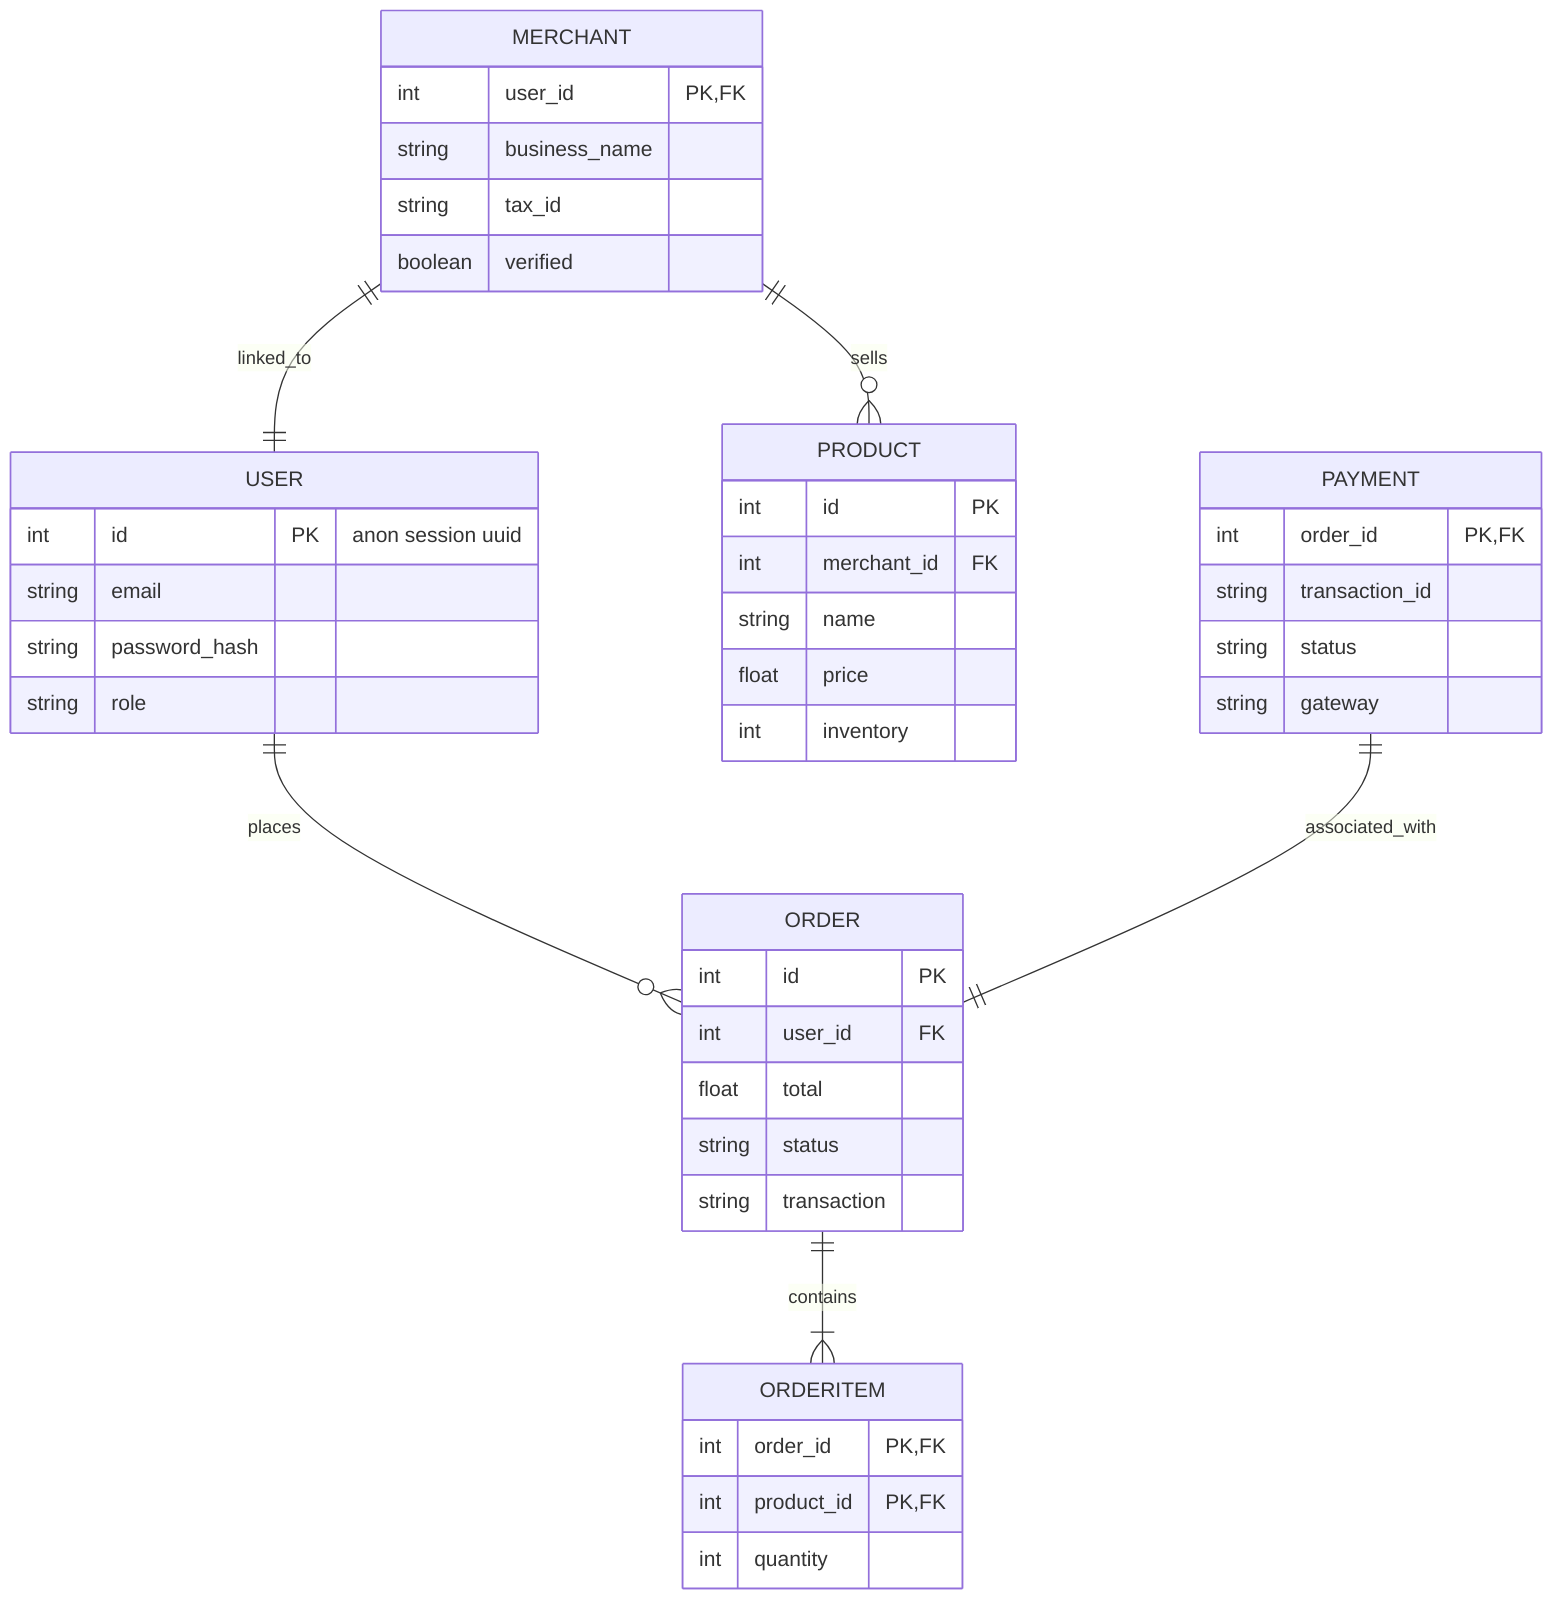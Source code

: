 erDiagram
        USER ||--o{ ORDER : places
        USER {
            int id PK "anon session uuid"
            string email
            string password_hash
            string role
        }

        MERCHANT ||--o{ PRODUCT : sells
        MERCHANT ||--|| USER : linked_to
        MERCHANT {
            int user_id PK, FK  
            string business_name
            string tax_id
            boolean verified
        }

        %% PRODUCT ||--o{ REVIEW : reviewed_by
        ORDER ||--|{ ORDERITEM : contains
        PRODUCT {
            int id PK
            int merchant_id FK
            %% int category_id FK
            string name
            float price
            int inventory
        }
        
        ORDER {
            int id PK
            int user_id FK
            float total
            string status
            string transaction
        }

        ORDERITEM {
            int order_id PK, FK
            int product_id PK, FK
            int quantity
        }

        PAYMENT ||--|| ORDER : associated_with
        PAYMENT {
            int order_id PK, FK
            string transaction_id
            string status
            string gateway
        }